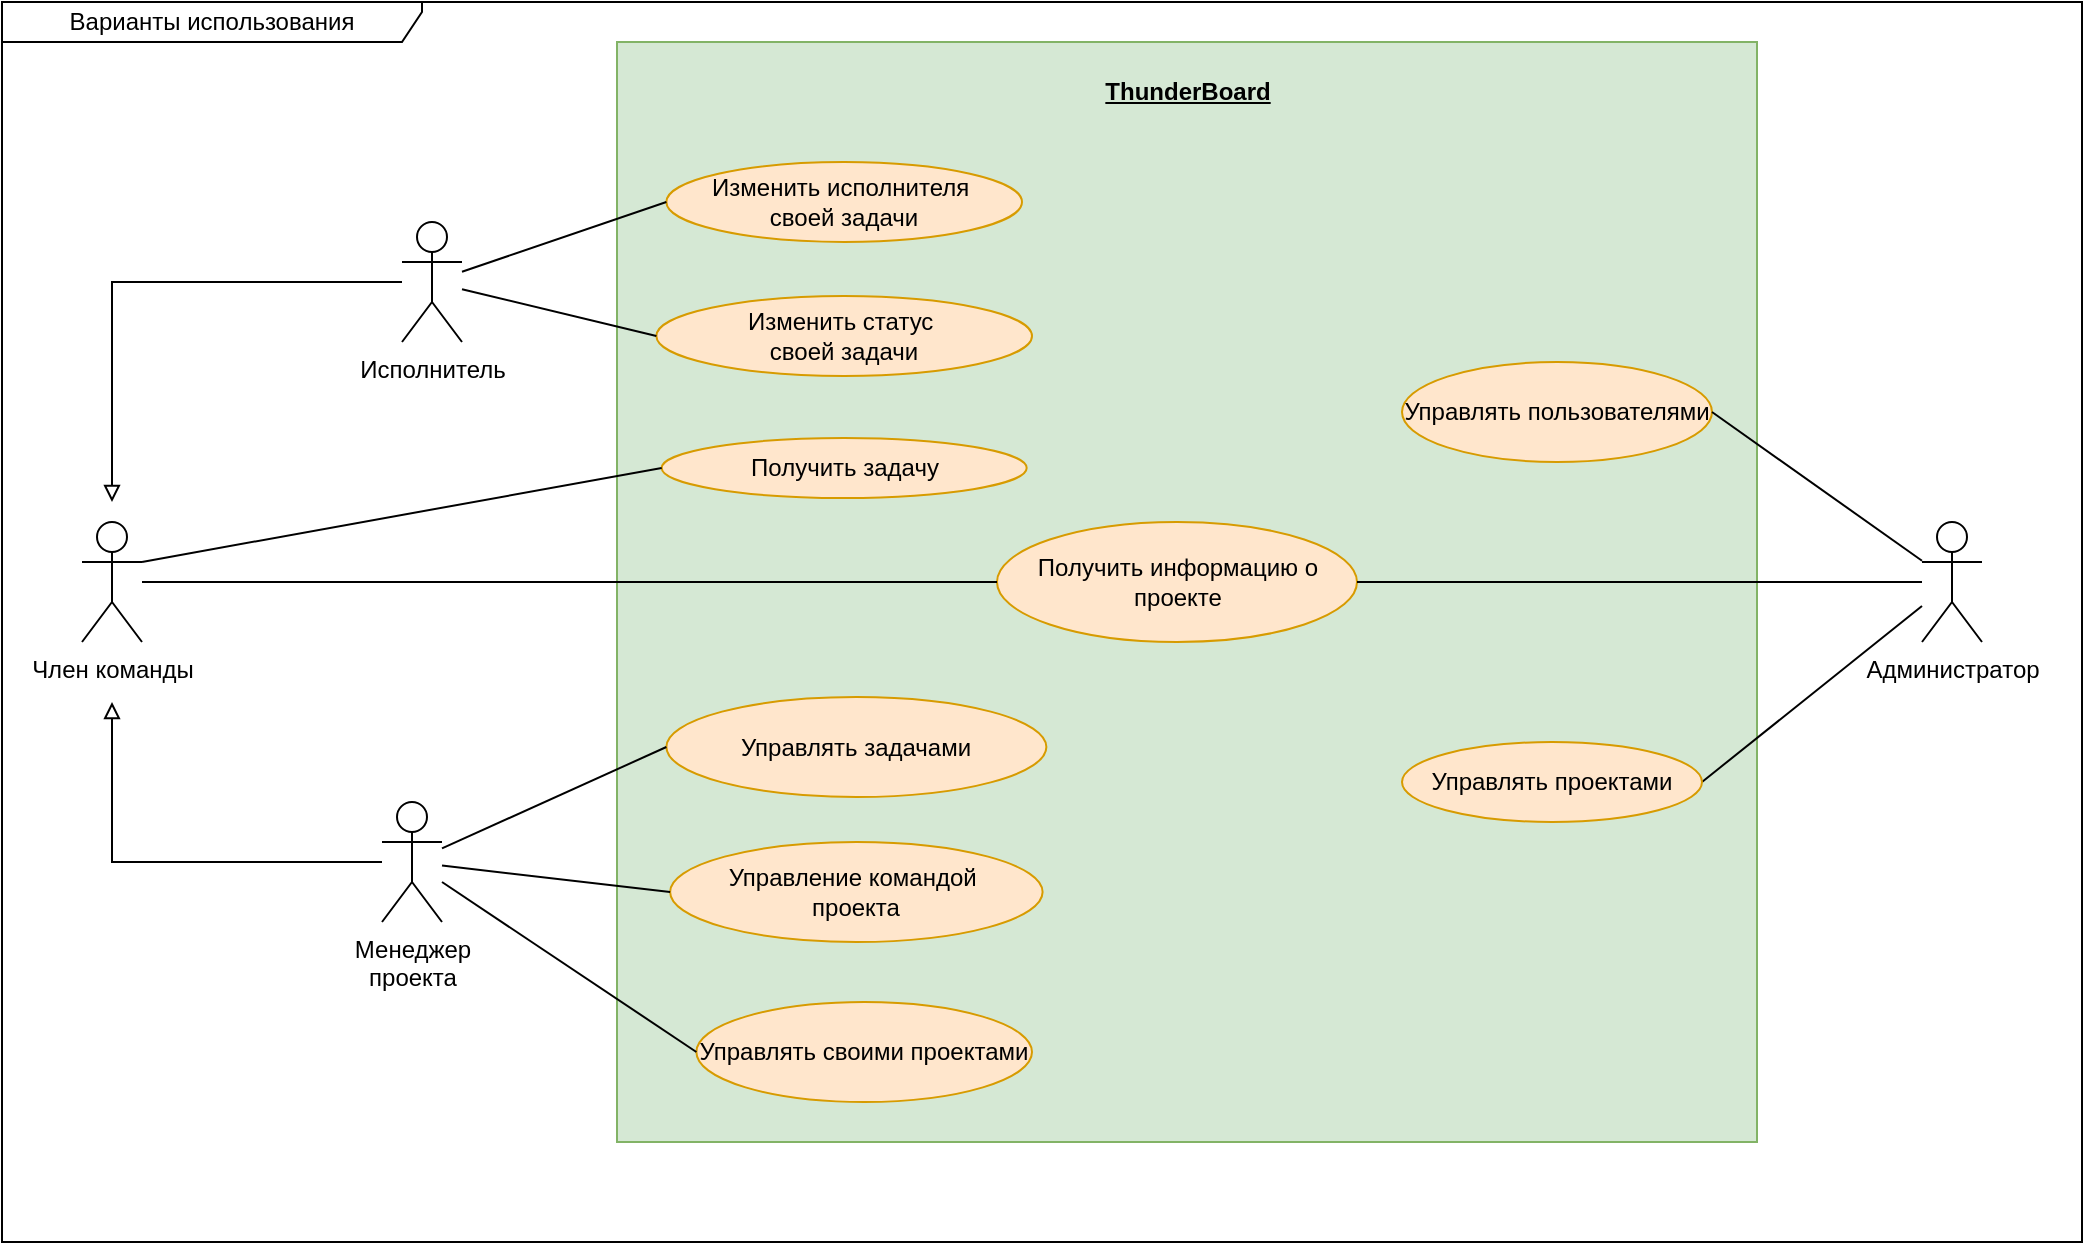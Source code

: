 <mxfile version="22.0.0" type="device">
  <diagram name="Страница — 1" id="0Fe31fzupErIYnQnvtf8">
    <mxGraphModel dx="1430" dy="763" grid="1" gridSize="10" guides="1" tooltips="1" connect="1" arrows="1" fold="1" page="1" pageScale="1" pageWidth="1169" pageHeight="827" math="0" shadow="0">
      <root>
        <mxCell id="0" />
        <mxCell id="1" parent="0" />
        <mxCell id="GLMFBdCi1oCmCL03dTun-25" value="" style="html=1;dropTarget=0;whiteSpace=wrap;fillColor=#d5e8d4;strokeColor=#82b366;" parent="1" vertex="1">
          <mxGeometry x="317.5" y="200" width="570" height="550" as="geometry" />
        </mxCell>
        <mxCell id="GLMFBdCi1oCmCL03dTun-1" value="&lt;div&gt;Член команды&lt;br&gt;&lt;/div&gt;" style="shape=umlActor;verticalLabelPosition=bottom;verticalAlign=top;html=1;outlineConnect=0;" parent="1" vertex="1">
          <mxGeometry x="50" y="440" width="30" height="60" as="geometry" />
        </mxCell>
        <mxCell id="GLMFBdCi1oCmCL03dTun-4" value="Исполнитель" style="shape=umlActor;verticalLabelPosition=bottom;verticalAlign=top;html=1;outlineConnect=0;" parent="1" vertex="1">
          <mxGeometry x="210" y="290" width="30" height="60" as="geometry" />
        </mxCell>
        <mxCell id="GLMFBdCi1oCmCL03dTun-5" value="&lt;div&gt;Менеджер&lt;/div&gt;&lt;div&gt;проекта&lt;/div&gt;" style="shape=umlActor;verticalLabelPosition=bottom;verticalAlign=top;html=1;outlineConnect=0;" parent="1" vertex="1">
          <mxGeometry x="200" y="580" width="30" height="60" as="geometry" />
        </mxCell>
        <mxCell id="GLMFBdCi1oCmCL03dTun-8" value="" style="endArrow=none;html=1;rounded=0;endFill=0;startArrow=block;startFill=0;" parent="1" target="GLMFBdCi1oCmCL03dTun-5" edge="1">
          <mxGeometry width="50" height="50" relative="1" as="geometry">
            <mxPoint x="65" y="530" as="sourcePoint" />
            <mxPoint x="270" y="613" as="targetPoint" />
            <Array as="points">
              <mxPoint x="65" y="610" />
            </Array>
          </mxGeometry>
        </mxCell>
        <mxCell id="GLMFBdCi1oCmCL03dTun-9" value="" style="endArrow=none;html=1;rounded=0;endFill=0;startArrow=block;startFill=0;" parent="1" target="GLMFBdCi1oCmCL03dTun-4" edge="1">
          <mxGeometry width="50" height="50" relative="1" as="geometry">
            <mxPoint x="65" y="430" as="sourcePoint" />
            <mxPoint x="280" y="563" as="targetPoint" />
            <Array as="points">
              <mxPoint x="65" y="320" />
            </Array>
          </mxGeometry>
        </mxCell>
        <mxCell id="GLMFBdCi1oCmCL03dTun-11" value="Управлять задачами" style="ellipse;whiteSpace=wrap;html=1;fillColor=#ffe6cc;strokeColor=#d79b00;" parent="1" vertex="1">
          <mxGeometry x="342.19" y="527.5" width="190" height="50" as="geometry" />
        </mxCell>
        <mxCell id="GLMFBdCi1oCmCL03dTun-13" value="&lt;div&gt;Получить информацию о проекте&lt;/div&gt;" style="ellipse;whiteSpace=wrap;html=1;fillColor=#ffe6cc;strokeColor=#d79b00;" parent="1" vertex="1">
          <mxGeometry x="507.5" y="440" width="180" height="60" as="geometry" />
        </mxCell>
        <mxCell id="GLMFBdCi1oCmCL03dTun-16" value="" style="endArrow=none;html=1;rounded=0;entryX=0;entryY=0.5;entryDx=0;entryDy=0;" parent="1" source="GLMFBdCi1oCmCL03dTun-5" target="GLMFBdCi1oCmCL03dTun-11" edge="1">
          <mxGeometry width="50" height="50" relative="1" as="geometry">
            <mxPoint x="280" y="590" as="sourcePoint" />
            <mxPoint x="520" y="410" as="targetPoint" />
          </mxGeometry>
        </mxCell>
        <mxCell id="GLMFBdCi1oCmCL03dTun-18" value="" style="endArrow=none;html=1;rounded=0;entryX=0;entryY=0.5;entryDx=0;entryDy=0;" parent="1" source="GLMFBdCi1oCmCL03dTun-1" target="GLMFBdCi1oCmCL03dTun-13" edge="1">
          <mxGeometry width="50" height="50" relative="1" as="geometry">
            <mxPoint x="470" y="460" as="sourcePoint" />
            <mxPoint x="520" y="410" as="targetPoint" />
          </mxGeometry>
        </mxCell>
        <mxCell id="GLMFBdCi1oCmCL03dTun-23" value="Варианты использования" style="shape=umlFrame;whiteSpace=wrap;html=1;pointerEvents=0;width=210;height=20;" parent="1" vertex="1">
          <mxGeometry x="10" y="180" width="1040" height="620" as="geometry" />
        </mxCell>
        <mxCell id="GLMFBdCi1oCmCL03dTun-27" value="&lt;div&gt;Управление командой&amp;nbsp;&lt;/div&gt;&lt;div&gt;проекта&lt;/div&gt;" style="ellipse;whiteSpace=wrap;html=1;fillColor=#ffe6cc;strokeColor=#d79b00;" parent="1" vertex="1">
          <mxGeometry x="344.06" y="600" width="186.25" height="50" as="geometry" />
        </mxCell>
        <mxCell id="GLMFBdCi1oCmCL03dTun-28" value="" style="endArrow=none;html=1;rounded=0;entryX=0;entryY=0.5;entryDx=0;entryDy=0;" parent="1" source="GLMFBdCi1oCmCL03dTun-5" target="GLMFBdCi1oCmCL03dTun-27" edge="1">
          <mxGeometry width="50" height="50" relative="1" as="geometry">
            <mxPoint x="470" y="490" as="sourcePoint" />
            <mxPoint x="520" y="440" as="targetPoint" />
          </mxGeometry>
        </mxCell>
        <mxCell id="GLMFBdCi1oCmCL03dTun-29" value="Управлять пользователями" style="ellipse;whiteSpace=wrap;html=1;fillColor=#ffe6cc;strokeColor=#d79b00;" parent="1" vertex="1">
          <mxGeometry x="710" y="360" width="155" height="50" as="geometry" />
        </mxCell>
        <mxCell id="GLMFBdCi1oCmCL03dTun-30" value="" style="endArrow=none;html=1;rounded=0;exitX=1;exitY=0.5;exitDx=0;exitDy=0;" parent="1" source="GLMFBdCi1oCmCL03dTun-29" target="GLMFBdCi1oCmCL03dTun-49" edge="1">
          <mxGeometry width="50" height="50" relative="1" as="geometry">
            <mxPoint x="470" y="490" as="sourcePoint" />
            <mxPoint x="520" y="440" as="targetPoint" />
          </mxGeometry>
        </mxCell>
        <mxCell id="GLMFBdCi1oCmCL03dTun-32" value="" style="endArrow=none;html=1;rounded=0;entryX=1;entryY=0.5;entryDx=0;entryDy=0;" parent="1" source="GLMFBdCi1oCmCL03dTun-49" target="DlbZdIHzd7oVlVPWz-om-2" edge="1">
          <mxGeometry width="50" height="50" relative="1" as="geometry">
            <mxPoint x="470" y="490" as="sourcePoint" />
            <mxPoint x="870" y="705" as="targetPoint" />
          </mxGeometry>
        </mxCell>
        <mxCell id="GLMFBdCi1oCmCL03dTun-33" value="Получить задачу" style="ellipse;whiteSpace=wrap;html=1;fillColor=#ffe6cc;strokeColor=#d79b00;" parent="1" vertex="1">
          <mxGeometry x="339.84" y="398" width="182.5" height="30" as="geometry" />
        </mxCell>
        <mxCell id="GLMFBdCi1oCmCL03dTun-34" value="" style="endArrow=none;html=1;rounded=0;entryX=0;entryY=0.5;entryDx=0;entryDy=0;exitX=1;exitY=0.333;exitDx=0;exitDy=0;exitPerimeter=0;" parent="1" source="GLMFBdCi1oCmCL03dTun-1" target="GLMFBdCi1oCmCL03dTun-33" edge="1">
          <mxGeometry width="50" height="50" relative="1" as="geometry">
            <mxPoint x="470" y="490" as="sourcePoint" />
            <mxPoint x="520" y="440" as="targetPoint" />
          </mxGeometry>
        </mxCell>
        <mxCell id="GLMFBdCi1oCmCL03dTun-43" value="&lt;div&gt;Изменить статус&amp;nbsp;&lt;/div&gt;&lt;div&gt;своей задачи&lt;/div&gt;" style="ellipse;whiteSpace=wrap;html=1;fillColor=#ffe6cc;strokeColor=#d79b00;" parent="1" vertex="1">
          <mxGeometry x="337.19" y="327" width="187.81" height="40" as="geometry" />
        </mxCell>
        <mxCell id="GLMFBdCi1oCmCL03dTun-44" value="" style="endArrow=none;html=1;rounded=0;entryX=0;entryY=0.5;entryDx=0;entryDy=0;" parent="1" source="GLMFBdCi1oCmCL03dTun-4" target="GLMFBdCi1oCmCL03dTun-43" edge="1">
          <mxGeometry width="50" height="50" relative="1" as="geometry">
            <mxPoint x="600" y="480" as="sourcePoint" />
            <mxPoint x="650" y="430" as="targetPoint" />
          </mxGeometry>
        </mxCell>
        <mxCell id="GLMFBdCi1oCmCL03dTun-48" value="&lt;u&gt;&lt;b&gt;ThunderBoard&lt;br&gt;&lt;/b&gt;&lt;/u&gt;" style="text;html=1;strokeColor=none;fillColor=none;align=center;verticalAlign=middle;whiteSpace=wrap;rounded=0;" parent="1" vertex="1">
          <mxGeometry x="572.5" y="210" width="60" height="30" as="geometry" />
        </mxCell>
        <mxCell id="GLMFBdCi1oCmCL03dTun-49" value="&lt;div&gt;Администратор&lt;/div&gt;" style="shape=umlActor;verticalLabelPosition=bottom;verticalAlign=top;html=1;outlineConnect=0;" parent="1" vertex="1">
          <mxGeometry x="970" y="440" width="30" height="60" as="geometry" />
        </mxCell>
        <mxCell id="GLMFBdCi1oCmCL03dTun-60" value="Управлять своими проектами" style="ellipse;whiteSpace=wrap;html=1;fillColor=#ffe6cc;strokeColor=#d79b00;" parent="1" vertex="1">
          <mxGeometry x="357.19" y="680" width="167.81" height="50" as="geometry" />
        </mxCell>
        <mxCell id="GLMFBdCi1oCmCL03dTun-61" value="" style="endArrow=none;html=1;rounded=0;entryX=0;entryY=0.5;entryDx=0;entryDy=0;" parent="1" source="GLMFBdCi1oCmCL03dTun-5" target="GLMFBdCi1oCmCL03dTun-60" edge="1">
          <mxGeometry width="50" height="50" relative="1" as="geometry">
            <mxPoint x="540" y="570" as="sourcePoint" />
            <mxPoint x="590" y="520" as="targetPoint" />
          </mxGeometry>
        </mxCell>
        <mxCell id="GLMFBdCi1oCmCL03dTun-64" value="" style="endArrow=none;html=1;rounded=0;exitX=1;exitY=0.5;exitDx=0;exitDy=0;" parent="1" source="GLMFBdCi1oCmCL03dTun-13" target="GLMFBdCi1oCmCL03dTun-49" edge="1">
          <mxGeometry width="50" height="50" relative="1" as="geometry">
            <mxPoint x="540" y="620" as="sourcePoint" />
            <mxPoint x="590" y="570" as="targetPoint" />
          </mxGeometry>
        </mxCell>
        <mxCell id="GLMFBdCi1oCmCL03dTun-73" value="&lt;div&gt;Изменить исполнителя&amp;nbsp;&lt;/div&gt;&lt;div&gt;своей задачи&lt;/div&gt;" style="ellipse;whiteSpace=wrap;html=1;fillColor=#ffe6cc;strokeColor=#d79b00;" parent="1" vertex="1">
          <mxGeometry x="342.19" y="260" width="177.81" height="40" as="geometry" />
        </mxCell>
        <mxCell id="GLMFBdCi1oCmCL03dTun-74" value="" style="endArrow=none;html=1;rounded=0;entryX=0;entryY=0.5;entryDx=0;entryDy=0;" parent="1" source="GLMFBdCi1oCmCL03dTun-4" target="GLMFBdCi1oCmCL03dTun-73" edge="1">
          <mxGeometry width="50" height="50" relative="1" as="geometry">
            <mxPoint x="540" y="520" as="sourcePoint" />
            <mxPoint x="590" y="470" as="targetPoint" />
          </mxGeometry>
        </mxCell>
        <mxCell id="DlbZdIHzd7oVlVPWz-om-2" value="Управлять проектами" style="ellipse;whiteSpace=wrap;html=1;fillColor=#ffe6cc;strokeColor=#d79b00;" vertex="1" parent="1">
          <mxGeometry x="710" y="550" width="150" height="40" as="geometry" />
        </mxCell>
      </root>
    </mxGraphModel>
  </diagram>
</mxfile>
